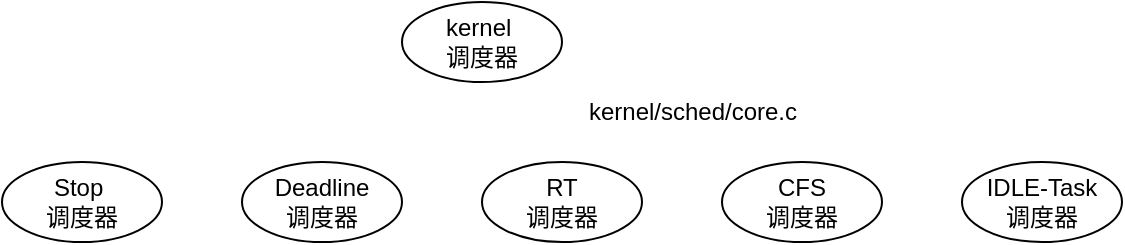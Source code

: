 <mxfile version="24.6.4" type="github">
  <diagram name="第 1 页" id="ez6D_i42WH2TpB5TEEM4">
    <mxGraphModel dx="954" dy="558" grid="1" gridSize="10" guides="1" tooltips="1" connect="1" arrows="1" fold="1" page="1" pageScale="1" pageWidth="1169" pageHeight="827" math="0" shadow="0">
      <root>
        <mxCell id="0" />
        <mxCell id="1" parent="0" />
        <mxCell id="2dxcPHx9autNQarSewx5-1" value="kernel&amp;nbsp;&lt;div&gt;调度器&lt;/div&gt;" style="ellipse;whiteSpace=wrap;html=1;" vertex="1" parent="1">
          <mxGeometry x="400" y="40" width="80" height="40" as="geometry" />
        </mxCell>
        <mxCell id="2dxcPHx9autNQarSewx5-2" value="Stop&amp;nbsp;&lt;div&gt;调度器&lt;/div&gt;" style="ellipse;whiteSpace=wrap;html=1;" vertex="1" parent="1">
          <mxGeometry x="200" y="120" width="80" height="40" as="geometry" />
        </mxCell>
        <mxCell id="2dxcPHx9autNQarSewx5-3" value="&lt;div&gt;Deadline&lt;/div&gt;&lt;div&gt;调度器&lt;/div&gt;" style="ellipse;whiteSpace=wrap;html=1;" vertex="1" parent="1">
          <mxGeometry x="320" y="120" width="80" height="40" as="geometry" />
        </mxCell>
        <mxCell id="2dxcPHx9autNQarSewx5-4" value="&lt;div&gt;RT&lt;/div&gt;&lt;div&gt;调度器&lt;/div&gt;" style="ellipse;whiteSpace=wrap;html=1;" vertex="1" parent="1">
          <mxGeometry x="440" y="120" width="80" height="40" as="geometry" />
        </mxCell>
        <mxCell id="2dxcPHx9autNQarSewx5-5" value="&lt;div&gt;CFS&lt;/div&gt;&lt;div&gt;调度器&lt;/div&gt;" style="ellipse;whiteSpace=wrap;html=1;" vertex="1" parent="1">
          <mxGeometry x="560" y="120" width="80" height="40" as="geometry" />
        </mxCell>
        <mxCell id="2dxcPHx9autNQarSewx5-6" value="&lt;div&gt;IDLE-Task&lt;/div&gt;&lt;div&gt;调度器&lt;/div&gt;" style="ellipse;whiteSpace=wrap;html=1;" vertex="1" parent="1">
          <mxGeometry x="680" y="120" width="80" height="40" as="geometry" />
        </mxCell>
        <mxCell id="2dxcPHx9autNQarSewx5-7" value="kernel/sched/core.c" style="text;html=1;align=center;verticalAlign=middle;resizable=0;points=[];autosize=1;strokeColor=none;fillColor=none;" vertex="1" parent="1">
          <mxGeometry x="480" y="80" width="130" height="30" as="geometry" />
        </mxCell>
      </root>
    </mxGraphModel>
  </diagram>
</mxfile>
